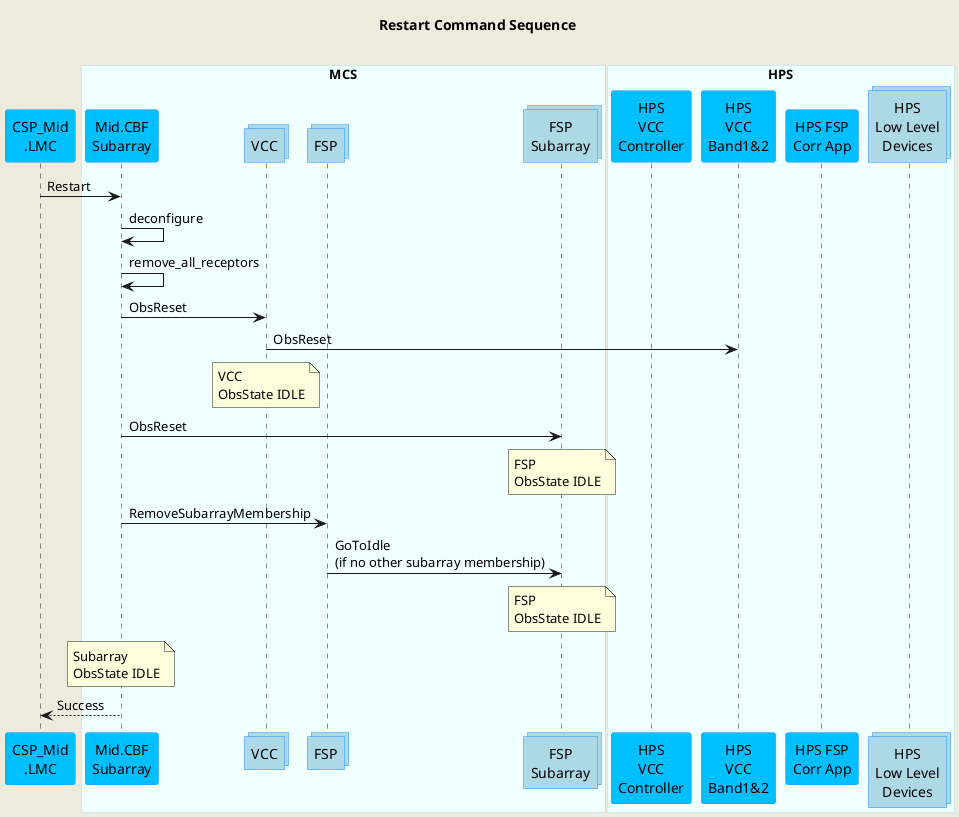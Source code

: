 @startuml
'https://plantuml.com/sequence-diagram

skinparam backgroundColor #EEEBDC
skinparam sequence {
ParticipantBorderColor DodgerBlue
ParticipantBackgroundColor DeepSkyBlue
ActorBorderColor DarkGreen
ActorBackgroundColor Green
BoxBorderColor LightBlue
BoxBackgroundColor #F0FFFF
}

skinparam collections {
  BackGroundColor LightBlue
  BorderColor DodgerBlue
}

skinparam database {
  BackgroundColor LightGreen
  BorderColor DarkGreen
}

title Restart Command Sequence\n

participant "CSP_Mid\n.LMC" as lmc

box "MCS"
participant "Mid.CBF\nSubarray" as subarray
collections "VCC" as vcc
collections "FSP" as fsp
collections "FSP\nSubarray" as fspsubarray
end box

box "HPS"
participant "HPS\nVCC\nController" as hpsvcc
participant "HPS\nVCC\nBand1&2" as hpsvccband
participant "HPS FSP\nCorr App" as hpsfsp
collections "HPS\nLow Level\nDevices" as hpsdevices
end box

lmc         ->  subarray      : Restart

subarray    ->  subarray      : deconfigure
subarray    ->  subarray      : remove_all_receptors
subarray    ->  vcc           : ObsReset
vcc         ->  hpsvccband    : ObsReset
note over vcc                 : VCC\nObsState IDLE
subarray    ->  fspsubarray   : ObsReset
note over fspsubarray         : FSP\nObsState IDLE
subarray    ->  fsp           : RemoveSubarrayMembership
fsp         ->  fspsubarray   : GoToIdle\n(if no other subarray membership)
note over fspsubarray         : FSP\nObsState IDLE
note over subarray            : Subarray\nObsState IDLE
lmc        <--  subarray      : Success


@enduml